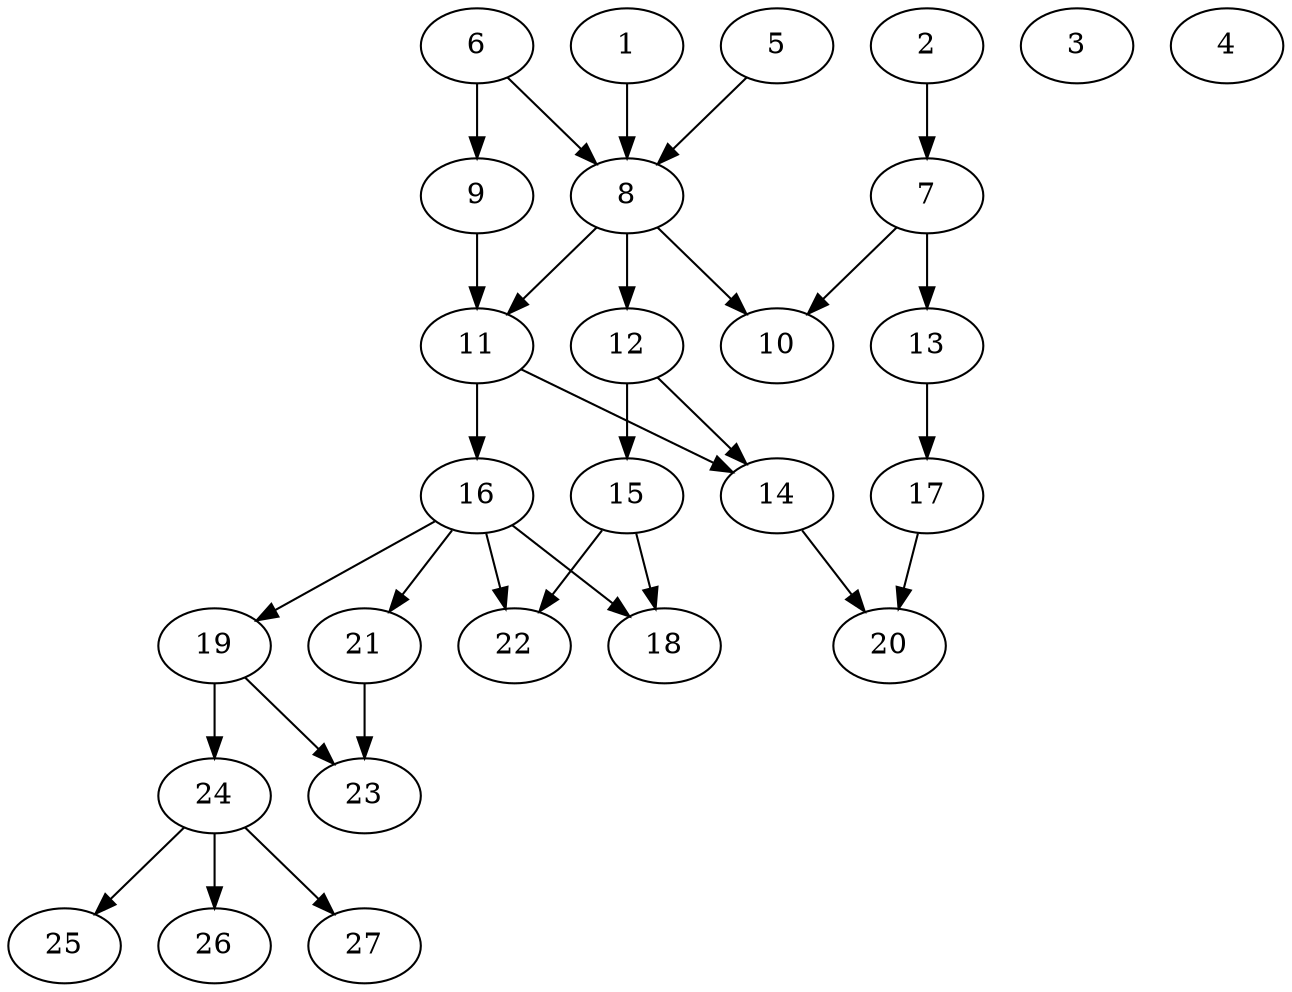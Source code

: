 // DAG (tier=2-normal, mode=compute, n=27, ccr=0.379, fat=0.540, density=0.431, regular=0.505, jump=0.138, mindata=524288, maxdata=8388608)
// DAG automatically generated by daggen at Sun Aug 24 16:33:33 2025
// /home/ermia/Project/Environments/daggen/bin/daggen --dot --ccr 0.379 --fat 0.540 --regular 0.505 --density 0.431 --jump 0.138 --mindata 524288 --maxdata 8388608 -n 27 
digraph G {
  1 [size="439661799809864128", alpha="0.09", expect_size="219830899904932064"]
  1 -> 8 [size ="159171622207488"]
  2 [size="7181826744416218", alpha="0.16", expect_size="3590913372208109"]
  2 -> 7 [size ="188869718835200"]
  3 [size="212265290090665600", alpha="0.09", expect_size="106132645045332800"]
  4 [size="14236403244728376", alpha="0.03", expect_size="7118201622364188"]
  5 [size="501843774470353344", alpha="0.14", expect_size="250921887235176672"]
  5 -> 8 [size ="346718289788928"]
  6 [size="161092271741752000", alpha="0.17", expect_size="80546135870876000"]
  6 -> 8 [size ="66851577004032"]
  6 -> 9 [size ="66851577004032"]
  7 [size="595276807644457728", alpha="0.01", expect_size="297638403822228864"]
  7 -> 10 [size ="340490587209728"]
  7 -> 13 [size ="340490587209728"]
  8 [size="5959222789908129", alpha="0.11", expect_size="2979611394954064"]
  8 -> 10 [size ="7491236659200"]
  8 -> 11 [size ="7491236659200"]
  8 -> 12 [size ="7491236659200"]
  9 [size="8023062125477888000", alpha="0.15", expect_size="4011531062738944000"]
  9 -> 11 [size ="32061469491200"]
  10 [size="527257894004661504", alpha="0.04", expect_size="263628947002330752"]
  11 [size="604523788743872128", alpha="0.13", expect_size="302261894371936064"]
  11 -> 14 [size ="508532482899968"]
  11 -> 16 [size ="508532482899968"]
  12 [size="492110922135896064", alpha="0.16", expect_size="246055461067948032"]
  12 -> 14 [size ="4986532528128"]
  12 -> 15 [size ="4986532528128"]
  13 [size="161216569819529216000", alpha="0.19", expect_size="80608284909764608000"]
  13 -> 17 [size ="236971674828800"]
  14 [size="760702873464104192", alpha="0.10", expect_size="380351436732052096"]
  14 -> 20 [size ="300682682826752"]
  15 [size="6858772976126744", alpha="0.09", expect_size="3429386488063372"]
  15 -> 18 [size ="110353220370432"]
  15 -> 22 [size ="110353220370432"]
  16 [size="7411407660605505536", alpha="0.07", expect_size="3705703830302752768"]
  16 -> 18 [size ="30410515939328"]
  16 -> 19 [size ="30410515939328"]
  16 -> 21 [size ="30410515939328"]
  16 -> 22 [size ="30410515939328"]
  17 [size="248335492331937440", alpha="0.13", expect_size="124167746165968720"]
  17 -> 20 [size ="520885580595200"]
  18 [size="437115418955699456", alpha="0.11", expect_size="218557709477849728"]
  19 [size="551613327896735645696", alpha="0.00", expect_size="275806663948367822848"]
  19 -> 23 [size ="538079551029248"]
  19 -> 24 [size ="538079551029248"]
  20 [size="2718802822788167", alpha="0.08", expect_size="1359401411394083"]
  21 [size="11255146905368432", alpha="0.11", expect_size="5627573452684216"]
  21 -> 23 [size ="418829406568448"]
  22 [size="8810845067712397312", alpha="0.12", expect_size="4405422533856198656"]
  23 [size="704626868162134016", alpha="0.05", expect_size="352313434081067008"]
  24 [size="42351473419706433536", alpha="0.07", expect_size="21175736709853216768"]
  24 -> 25 [size ="97200612835328"]
  24 -> 26 [size ="97200612835328"]
  24 -> 27 [size ="97200612835328"]
  25 [size="867484919797012", alpha="0.14", expect_size="433742459898506"]
  26 [size="38307106539031232512", alpha="0.07", expect_size="19153553269515616256"]
  27 [size="4610319018500000", alpha="0.04", expect_size="2305159509250000"]
}